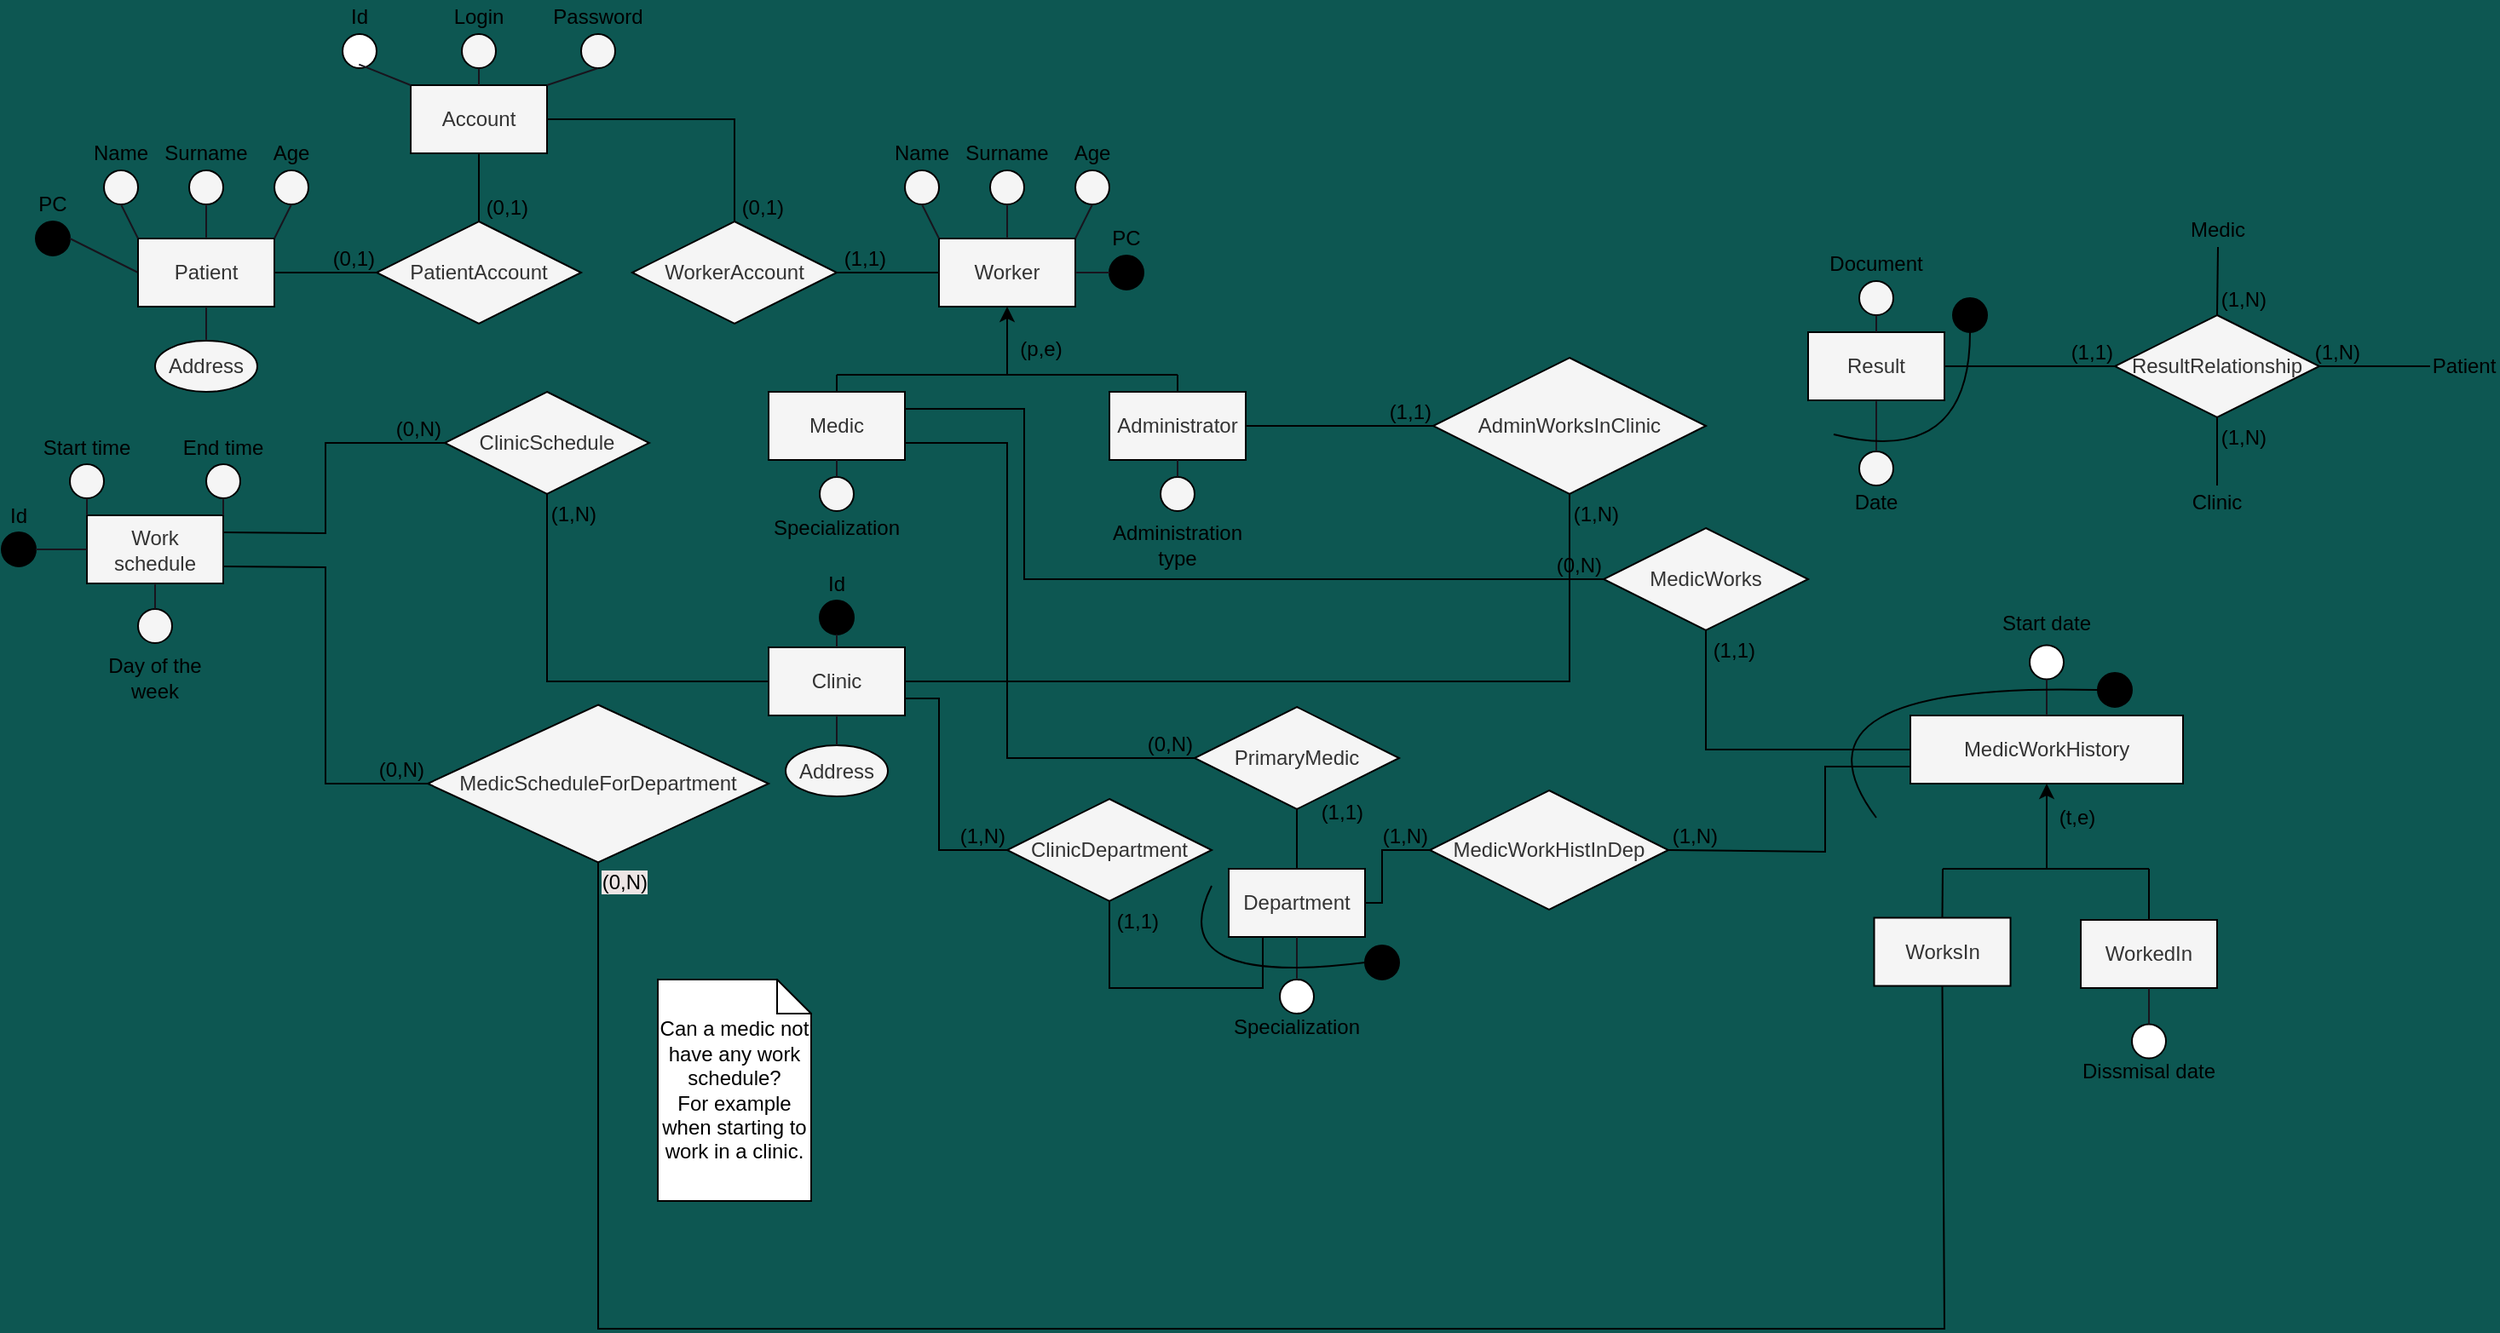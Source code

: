 <mxfile version="21.5.1" type="github">
  <diagram id="R2lEEEUBdFMjLlhIrx00" name="Page-1">
    <mxGraphModel dx="1803" dy="970" grid="1" gridSize="10" guides="1" tooltips="1" connect="1" arrows="1" fold="1" page="1" pageScale="1" pageWidth="850" pageHeight="1100" background="#0D5752" math="0" shadow="0" extFonts="Permanent Marker^https://fonts.googleapis.com/css?family=Permanent+Marker">
      <root>
        <mxCell id="0" />
        <mxCell id="1" parent="0" />
        <mxCell id="xtBjh4fdduiDJycLXYyy-10" value="Clinic" style="whiteSpace=wrap;html=1;align=center;fillColor=#f5f5f5;fontColor=#333333;strokeColor=#000000;" vertex="1" parent="1">
          <mxGeometry x="460" y="480" width="80" height="40" as="geometry" />
        </mxCell>
        <mxCell id="xtBjh4fdduiDJycLXYyy-11" value="Department" style="whiteSpace=wrap;html=1;align=center;fillColor=#f5f5f5;fontColor=#333333;strokeColor=#000000;" vertex="1" parent="1">
          <mxGeometry x="730" y="610" width="80" height="40" as="geometry" />
        </mxCell>
        <mxCell id="xtBjh4fdduiDJycLXYyy-12" value="Result" style="whiteSpace=wrap;html=1;align=center;fillColor=#f5f5f5;fontColor=#333333;strokeColor=#000000;" vertex="1" parent="1">
          <mxGeometry x="1070" y="295" width="80" height="40" as="geometry" />
        </mxCell>
        <mxCell id="xtBjh4fdduiDJycLXYyy-63" value="" style="group" vertex="1" connectable="0" parent="1">
          <mxGeometry x="210" y="100" width="160" height="90" as="geometry" />
        </mxCell>
        <mxCell id="xtBjh4fdduiDJycLXYyy-2" value="Account" style="whiteSpace=wrap;html=1;align=center;fillColor=#f5f5f5;fontColor=#333333;strokeColor=#000000;" vertex="1" parent="xtBjh4fdduiDJycLXYyy-63">
          <mxGeometry x="40" y="50" width="80" height="40" as="geometry" />
        </mxCell>
        <mxCell id="xtBjh4fdduiDJycLXYyy-13" value="" style="ellipse;whiteSpace=wrap;html=1;aspect=fixed;strokeColor=#000000;" vertex="1" parent="xtBjh4fdduiDJycLXYyy-63">
          <mxGeometry y="20" width="20" height="20" as="geometry" />
        </mxCell>
        <mxCell id="xtBjh4fdduiDJycLXYyy-14" value="" style="ellipse;whiteSpace=wrap;html=1;aspect=fixed;fillColor=#f5f5f5;fontColor=#333333;strokeColor=#000000;" vertex="1" parent="xtBjh4fdduiDJycLXYyy-63">
          <mxGeometry x="70" y="20" width="20" height="20" as="geometry" />
        </mxCell>
        <mxCell id="xtBjh4fdduiDJycLXYyy-15" value="" style="ellipse;whiteSpace=wrap;html=1;aspect=fixed;fillColor=#f5f5f5;fontColor=#333333;strokeColor=#000000;" vertex="1" parent="xtBjh4fdduiDJycLXYyy-63">
          <mxGeometry x="140" y="20" width="20" height="20" as="geometry" />
        </mxCell>
        <mxCell id="xtBjh4fdduiDJycLXYyy-16" value="" style="endArrow=none;html=1;rounded=0;entryX=0.483;entryY=0.889;entryDx=0;entryDy=0;strokeColor=#18141d;exitX=0;exitY=0;exitDx=0;exitDy=0;entryPerimeter=0;" edge="1" parent="xtBjh4fdduiDJycLXYyy-63" source="xtBjh4fdduiDJycLXYyy-2" target="xtBjh4fdduiDJycLXYyy-13">
          <mxGeometry width="50" height="50" relative="1" as="geometry">
            <mxPoint x="40" y="40" as="sourcePoint" />
            <mxPoint x="440" y="230" as="targetPoint" />
          </mxGeometry>
        </mxCell>
        <mxCell id="xtBjh4fdduiDJycLXYyy-17" value="" style="endArrow=none;html=1;rounded=0;entryX=0.5;entryY=1;entryDx=0;entryDy=0;exitX=0.5;exitY=0;exitDx=0;exitDy=0;strokeColor=#18141d;" edge="1" parent="xtBjh4fdduiDJycLXYyy-63" source="xtBjh4fdduiDJycLXYyy-2" target="xtBjh4fdduiDJycLXYyy-14">
          <mxGeometry width="50" height="50" relative="1" as="geometry">
            <mxPoint x="80" y="60" as="sourcePoint" />
            <mxPoint x="60" y="20" as="targetPoint" />
          </mxGeometry>
        </mxCell>
        <mxCell id="xtBjh4fdduiDJycLXYyy-18" value="" style="endArrow=none;html=1;rounded=0;entryX=0.5;entryY=1;entryDx=0;entryDy=0;exitX=1;exitY=0;exitDx=0;exitDy=0;strokeColor=#18141d;" edge="1" parent="xtBjh4fdduiDJycLXYyy-63" source="xtBjh4fdduiDJycLXYyy-2" target="xtBjh4fdduiDJycLXYyy-15">
          <mxGeometry width="50" height="50" relative="1" as="geometry">
            <mxPoint x="95" y="61" as="sourcePoint" />
            <mxPoint x="100" y="20" as="targetPoint" />
          </mxGeometry>
        </mxCell>
        <mxCell id="xtBjh4fdduiDJycLXYyy-19" value="Id" style="text;html=1;align=center;verticalAlign=middle;whiteSpace=wrap;rounded=0;fontColor=#000000;" vertex="1" parent="xtBjh4fdduiDJycLXYyy-63">
          <mxGeometry width="20" height="20" as="geometry" />
        </mxCell>
        <mxCell id="xtBjh4fdduiDJycLXYyy-20" value="Login" style="text;html=1;align=center;verticalAlign=middle;whiteSpace=wrap;rounded=0;fontColor=#000000;" vertex="1" parent="xtBjh4fdduiDJycLXYyy-63">
          <mxGeometry x="70" width="20" height="20" as="geometry" />
        </mxCell>
        <mxCell id="xtBjh4fdduiDJycLXYyy-21" value="Password" style="text;html=1;align=center;verticalAlign=middle;whiteSpace=wrap;rounded=0;fontColor=#000000;" vertex="1" parent="xtBjh4fdduiDJycLXYyy-63">
          <mxGeometry x="140" width="20" height="20" as="geometry" />
        </mxCell>
        <mxCell id="xtBjh4fdduiDJycLXYyy-6" value="Worker" style="whiteSpace=wrap;html=1;align=center;fillColor=#f5f5f5;fontColor=#333333;strokeColor=#000000;" vertex="1" parent="1">
          <mxGeometry x="560" y="240" width="80" height="40" as="geometry" />
        </mxCell>
        <mxCell id="xtBjh4fdduiDJycLXYyy-8" value="Medic" style="whiteSpace=wrap;html=1;align=center;fillColor=#f5f5f5;fontColor=#333333;strokeColor=#000000;" vertex="1" parent="1">
          <mxGeometry x="460" y="330" width="80" height="40" as="geometry" />
        </mxCell>
        <mxCell id="xtBjh4fdduiDJycLXYyy-9" value="Administrator" style="whiteSpace=wrap;html=1;align=center;fillColor=#f5f5f5;fontColor=#333333;strokeColor=#000000;" vertex="1" parent="1">
          <mxGeometry x="660" y="330" width="80" height="40" as="geometry" />
        </mxCell>
        <mxCell id="xtBjh4fdduiDJycLXYyy-45" value="" style="ellipse;whiteSpace=wrap;html=1;aspect=fixed;fillColor=#f5f5f5;fontColor=#333333;strokeColor=#000000;" vertex="1" parent="1">
          <mxGeometry x="540" y="200" width="20" height="20" as="geometry" />
        </mxCell>
        <mxCell id="xtBjh4fdduiDJycLXYyy-46" value="Name" style="text;html=1;align=center;verticalAlign=middle;whiteSpace=wrap;rounded=0;fontColor=#000000;" vertex="1" parent="1">
          <mxGeometry x="540" y="180" width="20" height="20" as="geometry" />
        </mxCell>
        <mxCell id="xtBjh4fdduiDJycLXYyy-47" value="" style="ellipse;whiteSpace=wrap;html=1;aspect=fixed;fillColor=#f5f5f5;fontColor=#333333;strokeColor=#000000;" vertex="1" parent="1">
          <mxGeometry x="590" y="200" width="20" height="20" as="geometry" />
        </mxCell>
        <mxCell id="xtBjh4fdduiDJycLXYyy-48" value="Surname" style="text;html=1;align=center;verticalAlign=middle;whiteSpace=wrap;rounded=0;fontColor=#000000;" vertex="1" parent="1">
          <mxGeometry x="590" y="180" width="20" height="20" as="geometry" />
        </mxCell>
        <mxCell id="xtBjh4fdduiDJycLXYyy-49" value="" style="ellipse;whiteSpace=wrap;html=1;aspect=fixed;fillColor=#f5f5f5;fontColor=#333333;strokeColor=#000000;" vertex="1" parent="1">
          <mxGeometry x="640" y="200" width="20" height="20" as="geometry" />
        </mxCell>
        <mxCell id="xtBjh4fdduiDJycLXYyy-50" value="Age" style="text;html=1;align=center;verticalAlign=middle;whiteSpace=wrap;rounded=0;fontColor=#000000;" vertex="1" parent="1">
          <mxGeometry x="640" y="180" width="20" height="20" as="geometry" />
        </mxCell>
        <mxCell id="xtBjh4fdduiDJycLXYyy-51" value="" style="ellipse;whiteSpace=wrap;html=1;aspect=fixed;fillColor=#000000;fontColor=#333333;strokeColor=#000000;" vertex="1" parent="1">
          <mxGeometry x="660" y="250" width="20" height="20" as="geometry" />
        </mxCell>
        <mxCell id="xtBjh4fdduiDJycLXYyy-52" value="PC" style="text;html=1;align=center;verticalAlign=middle;whiteSpace=wrap;rounded=0;fontColor=#000000;" vertex="1" parent="1">
          <mxGeometry x="660" y="230" width="20" height="20" as="geometry" />
        </mxCell>
        <mxCell id="xtBjh4fdduiDJycLXYyy-53" value="" style="endArrow=none;html=1;rounded=0;exitX=0.5;exitY=1;exitDx=0;exitDy=0;strokeColor=#18141d;entryX=0.5;entryY=0;entryDx=0;entryDy=0;" edge="1" parent="1" source="xtBjh4fdduiDJycLXYyy-47" target="xtBjh4fdduiDJycLXYyy-6">
          <mxGeometry width="50" height="50" relative="1" as="geometry">
            <mxPoint x="330" y="440" as="sourcePoint" />
            <mxPoint x="590" y="240" as="targetPoint" />
          </mxGeometry>
        </mxCell>
        <mxCell id="xtBjh4fdduiDJycLXYyy-54" value="" style="endArrow=none;html=1;rounded=0;exitX=0.5;exitY=1;exitDx=0;exitDy=0;strokeColor=#18141d;entryX=1;entryY=0;entryDx=0;entryDy=0;" edge="1" parent="1" source="xtBjh4fdduiDJycLXYyy-49" target="xtBjh4fdduiDJycLXYyy-6">
          <mxGeometry width="50" height="50" relative="1" as="geometry">
            <mxPoint x="610" y="230" as="sourcePoint" />
            <mxPoint x="610" y="260" as="targetPoint" />
          </mxGeometry>
        </mxCell>
        <mxCell id="xtBjh4fdduiDJycLXYyy-55" value="" style="endArrow=none;html=1;rounded=0;exitX=0.5;exitY=1;exitDx=0;exitDy=0;strokeColor=#18141d;entryX=0;entryY=0;entryDx=0;entryDy=0;" edge="1" parent="1" source="xtBjh4fdduiDJycLXYyy-45" target="xtBjh4fdduiDJycLXYyy-6">
          <mxGeometry width="50" height="50" relative="1" as="geometry">
            <mxPoint x="610" y="230" as="sourcePoint" />
            <mxPoint x="610" y="260" as="targetPoint" />
          </mxGeometry>
        </mxCell>
        <mxCell id="xtBjh4fdduiDJycLXYyy-56" value="" style="endArrow=none;html=1;rounded=0;strokeColor=#18141d;entryX=1;entryY=0.5;entryDx=0;entryDy=0;exitX=0;exitY=0.5;exitDx=0;exitDy=0;" edge="1" parent="1" source="xtBjh4fdduiDJycLXYyy-51" target="xtBjh4fdduiDJycLXYyy-6">
          <mxGeometry width="50" height="50" relative="1" as="geometry">
            <mxPoint x="660" y="280" as="sourcePoint" />
            <mxPoint x="570" y="260" as="targetPoint" />
          </mxGeometry>
        </mxCell>
        <mxCell id="xtBjh4fdduiDJycLXYyy-67" value="(p,e)" style="text;html=1;strokeColor=none;fillColor=none;align=center;verticalAlign=middle;whiteSpace=wrap;rounded=0;fontColor=#000000;" vertex="1" parent="1">
          <mxGeometry x="610" y="300" width="20" height="10" as="geometry" />
        </mxCell>
        <mxCell id="xtBjh4fdduiDJycLXYyy-68" value="" style="ellipse;whiteSpace=wrap;html=1;aspect=fixed;fillColor=#f5f5f5;fontColor=#333333;strokeColor=#000000;" vertex="1" parent="1">
          <mxGeometry x="490" y="380" width="20" height="20" as="geometry" />
        </mxCell>
        <mxCell id="xtBjh4fdduiDJycLXYyy-69" value="Specialization" style="text;html=1;align=center;verticalAlign=middle;whiteSpace=wrap;rounded=0;fontColor=#000000;" vertex="1" parent="1">
          <mxGeometry x="490" y="400" width="20" height="20" as="geometry" />
        </mxCell>
        <mxCell id="xtBjh4fdduiDJycLXYyy-70" value="" style="endArrow=none;html=1;rounded=0;exitX=0.5;exitY=0;exitDx=0;exitDy=0;strokeColor=#18141d;entryX=0.5;entryY=1;entryDx=0;entryDy=0;" edge="1" source="xtBjh4fdduiDJycLXYyy-68" parent="1">
          <mxGeometry width="50" height="50" relative="1" as="geometry">
            <mxPoint x="540" y="490" as="sourcePoint" />
            <mxPoint x="500" y="370" as="targetPoint" />
          </mxGeometry>
        </mxCell>
        <mxCell id="xtBjh4fdduiDJycLXYyy-72" value="" style="ellipse;whiteSpace=wrap;html=1;aspect=fixed;fillColor=#f5f5f5;fontColor=#333333;strokeColor=#000000;" vertex="1" parent="1">
          <mxGeometry x="690" y="380" width="20" height="20" as="geometry" />
        </mxCell>
        <mxCell id="xtBjh4fdduiDJycLXYyy-73" value="Administration type" style="text;html=1;align=center;verticalAlign=middle;whiteSpace=wrap;rounded=0;fontColor=#000000;" vertex="1" parent="1">
          <mxGeometry x="660" y="410" width="80" height="20" as="geometry" />
        </mxCell>
        <mxCell id="xtBjh4fdduiDJycLXYyy-74" value="" style="endArrow=none;html=1;rounded=0;exitX=0.5;exitY=0;exitDx=0;exitDy=0;strokeColor=#18141d;entryX=0.5;entryY=1;entryDx=0;entryDy=0;" edge="1" parent="1" source="xtBjh4fdduiDJycLXYyy-72">
          <mxGeometry width="50" height="50" relative="1" as="geometry">
            <mxPoint x="540" y="390" as="sourcePoint" />
            <mxPoint x="700" y="370" as="targetPoint" />
          </mxGeometry>
        </mxCell>
        <mxCell id="xtBjh4fdduiDJycLXYyy-40" value="" style="ellipse;whiteSpace=wrap;html=1;aspect=fixed;fillColor=#000000;fontColor=#333333;strokeColor=#000000;" vertex="1" parent="1">
          <mxGeometry x="30" y="230" width="20" height="20" as="geometry" />
        </mxCell>
        <mxCell id="xtBjh4fdduiDJycLXYyy-41" value="PC" style="text;html=1;align=center;verticalAlign=middle;whiteSpace=wrap;rounded=0;fontColor=#000000;" vertex="1" parent="1">
          <mxGeometry x="30" y="210" width="20" height="20" as="geometry" />
        </mxCell>
        <mxCell id="xtBjh4fdduiDJycLXYyy-42" value="" style="endArrow=none;html=1;rounded=0;entryX=1;entryY=0.5;entryDx=0;entryDy=0;strokeColor=#18141d;exitX=0;exitY=0.5;exitDx=0;exitDy=0;" edge="1" parent="1" target="xtBjh4fdduiDJycLXYyy-40" source="xtBjh4fdduiDJycLXYyy-5">
          <mxGeometry width="50" height="50" relative="1" as="geometry">
            <mxPoint x="220" y="510" as="sourcePoint" />
            <mxPoint x="190" y="330" as="targetPoint" />
          </mxGeometry>
        </mxCell>
        <mxCell id="xtBjh4fdduiDJycLXYyy-5" value="Patient" style="whiteSpace=wrap;html=1;align=center;fillColor=#f5f5f5;fontColor=#333333;strokeColor=#000000;" vertex="1" parent="1">
          <mxGeometry x="90" y="240" width="80" height="40" as="geometry" />
        </mxCell>
        <mxCell id="xtBjh4fdduiDJycLXYyy-22" value="" style="ellipse;whiteSpace=wrap;html=1;aspect=fixed;fillColor=#f5f5f5;fontColor=#333333;strokeColor=#000000;" vertex="1" parent="1">
          <mxGeometry x="70" y="200" width="20" height="20" as="geometry" />
        </mxCell>
        <mxCell id="xtBjh4fdduiDJycLXYyy-23" value="Name" style="text;html=1;align=center;verticalAlign=middle;whiteSpace=wrap;rounded=0;fontColor=#000000;" vertex="1" parent="1">
          <mxGeometry x="70" y="180" width="20" height="20" as="geometry" />
        </mxCell>
        <mxCell id="xtBjh4fdduiDJycLXYyy-24" value="" style="ellipse;whiteSpace=wrap;html=1;aspect=fixed;fillColor=#f5f5f5;fontColor=#333333;strokeColor=#000000;" vertex="1" parent="1">
          <mxGeometry x="120" y="200" width="20" height="20" as="geometry" />
        </mxCell>
        <mxCell id="xtBjh4fdduiDJycLXYyy-25" value="Surname" style="text;html=1;align=center;verticalAlign=middle;whiteSpace=wrap;rounded=0;fontColor=#000000;" vertex="1" parent="1">
          <mxGeometry x="120" y="180" width="20" height="20" as="geometry" />
        </mxCell>
        <mxCell id="xtBjh4fdduiDJycLXYyy-29" value="Address" style="ellipse;whiteSpace=wrap;html=1;align=center;fillColor=#f5f5f5;fontColor=#333333;strokeColor=#000000;" vertex="1" parent="1">
          <mxGeometry x="100" y="300" width="60" height="30" as="geometry" />
        </mxCell>
        <mxCell id="xtBjh4fdduiDJycLXYyy-30" value="" style="endArrow=none;html=1;rounded=0;entryX=0.5;entryY=1;entryDx=0;entryDy=0;exitX=0.5;exitY=0;exitDx=0;exitDy=0;strokeColor=#18141d;" edge="1" parent="1" source="xtBjh4fdduiDJycLXYyy-5" target="xtBjh4fdduiDJycLXYyy-24">
          <mxGeometry width="50" height="50" relative="1" as="geometry">
            <mxPoint x="130" y="240" as="sourcePoint" />
            <mxPoint x="100" y="60" as="targetPoint" />
          </mxGeometry>
        </mxCell>
        <mxCell id="xtBjh4fdduiDJycLXYyy-31" value="" style="endArrow=none;html=1;rounded=0;entryX=0.5;entryY=1;entryDx=0;entryDy=0;exitX=0;exitY=0;exitDx=0;exitDy=0;strokeColor=#18141d;" edge="1" parent="1" source="xtBjh4fdduiDJycLXYyy-5" target="xtBjh4fdduiDJycLXYyy-22">
          <mxGeometry width="50" height="50" relative="1" as="geometry">
            <mxPoint x="180" y="250" as="sourcePoint" />
            <mxPoint x="160" y="230" as="targetPoint" />
          </mxGeometry>
        </mxCell>
        <mxCell id="xtBjh4fdduiDJycLXYyy-32" value="" style="endArrow=none;html=1;rounded=0;entryX=0.5;entryY=0;entryDx=0;entryDy=0;exitX=0.5;exitY=1;exitDx=0;exitDy=0;strokeColor=#18141d;" edge="1" parent="1" source="xtBjh4fdduiDJycLXYyy-5" target="xtBjh4fdduiDJycLXYyy-29">
          <mxGeometry width="50" height="50" relative="1" as="geometry">
            <mxPoint x="100" y="250" as="sourcePoint" />
            <mxPoint x="110" y="230" as="targetPoint" />
          </mxGeometry>
        </mxCell>
        <mxCell id="xtBjh4fdduiDJycLXYyy-35" value="" style="ellipse;whiteSpace=wrap;html=1;aspect=fixed;fillColor=#f5f5f5;fontColor=#333333;strokeColor=#000000;" vertex="1" parent="1">
          <mxGeometry x="170" y="200" width="20" height="20" as="geometry" />
        </mxCell>
        <mxCell id="xtBjh4fdduiDJycLXYyy-36" value="Age" style="text;html=1;align=center;verticalAlign=middle;whiteSpace=wrap;rounded=0;fontColor=#000000;" vertex="1" parent="1">
          <mxGeometry x="170" y="180" width="20" height="20" as="geometry" />
        </mxCell>
        <mxCell id="xtBjh4fdduiDJycLXYyy-37" value="" style="endArrow=none;html=1;rounded=0;entryX=0.5;entryY=1;entryDx=0;entryDy=0;strokeColor=#18141d;exitX=1;exitY=0;exitDx=0;exitDy=0;" edge="1" target="xtBjh4fdduiDJycLXYyy-35" parent="1" source="xtBjh4fdduiDJycLXYyy-5">
          <mxGeometry width="50" height="50" relative="1" as="geometry">
            <mxPoint x="170" y="240" as="sourcePoint" />
            <mxPoint x="140" y="60" as="targetPoint" />
          </mxGeometry>
        </mxCell>
        <mxCell id="xtBjh4fdduiDJycLXYyy-57" value="" style="endArrow=classic;html=1;rounded=0;strokeColor=#000000;entryX=0.5;entryY=1;entryDx=0;entryDy=0;" edge="1" parent="1" target="xtBjh4fdduiDJycLXYyy-6">
          <mxGeometry width="50" height="50" relative="1" as="geometry">
            <mxPoint x="600" y="320" as="sourcePoint" />
            <mxPoint x="460" y="310" as="targetPoint" />
          </mxGeometry>
        </mxCell>
        <mxCell id="xtBjh4fdduiDJycLXYyy-58" value="" style="endArrow=none;html=1;rounded=0;strokeColor=#000000;" edge="1" parent="1">
          <mxGeometry width="50" height="50" relative="1" as="geometry">
            <mxPoint x="500" y="320" as="sourcePoint" />
            <mxPoint x="700" y="320" as="targetPoint" />
          </mxGeometry>
        </mxCell>
        <mxCell id="xtBjh4fdduiDJycLXYyy-59" value="" style="endArrow=none;html=1;rounded=0;strokeColor=#000000;exitX=0.5;exitY=0;exitDx=0;exitDy=0;" edge="1" parent="1">
          <mxGeometry width="50" height="50" relative="1" as="geometry">
            <mxPoint x="500" y="330" as="sourcePoint" />
            <mxPoint x="500" y="320" as="targetPoint" />
          </mxGeometry>
        </mxCell>
        <mxCell id="xtBjh4fdduiDJycLXYyy-60" value="" style="endArrow=none;html=1;rounded=0;strokeColor=#000000;exitX=0.5;exitY=0;exitDx=0;exitDy=0;" edge="1" parent="1">
          <mxGeometry width="50" height="50" relative="1" as="geometry">
            <mxPoint x="700" y="330" as="sourcePoint" />
            <mxPoint x="700" y="320" as="targetPoint" />
          </mxGeometry>
        </mxCell>
        <mxCell id="xtBjh4fdduiDJycLXYyy-87" value="Work schedule" style="whiteSpace=wrap;html=1;align=center;fillColor=#f5f5f5;fontColor=#333333;strokeColor=#000000;" vertex="1" parent="1">
          <mxGeometry x="60" y="402.5" width="80" height="40" as="geometry" />
        </mxCell>
        <mxCell id="xtBjh4fdduiDJycLXYyy-88" value="" style="ellipse;whiteSpace=wrap;html=1;aspect=fixed;fillColor=#f5f5f5;fontColor=#333333;strokeColor=#000000;" vertex="1" parent="1">
          <mxGeometry x="90" y="457.5" width="20" height="20" as="geometry" />
        </mxCell>
        <mxCell id="xtBjh4fdduiDJycLXYyy-89" value="Day of the week" style="text;html=1;align=center;verticalAlign=middle;whiteSpace=wrap;rounded=0;fontColor=#000000;" vertex="1" parent="1">
          <mxGeometry x="60" y="487.5" width="80" height="20" as="geometry" />
        </mxCell>
        <mxCell id="xtBjh4fdduiDJycLXYyy-90" value="" style="endArrow=none;html=1;rounded=0;exitX=0.5;exitY=0;exitDx=0;exitDy=0;strokeColor=#18141d;entryX=0.5;entryY=1;entryDx=0;entryDy=0;" edge="1" source="xtBjh4fdduiDJycLXYyy-88" parent="1" target="xtBjh4fdduiDJycLXYyy-87">
          <mxGeometry width="50" height="50" relative="1" as="geometry">
            <mxPoint x="300" y="512.5" as="sourcePoint" />
            <mxPoint x="220" y="392.5" as="targetPoint" />
          </mxGeometry>
        </mxCell>
        <mxCell id="xtBjh4fdduiDJycLXYyy-91" value="" style="ellipse;whiteSpace=wrap;html=1;aspect=fixed;fillColor=#f5f5f5;fontColor=#333333;strokeColor=#000000;" vertex="1" parent="1">
          <mxGeometry x="50" y="372.5" width="20" height="20" as="geometry" />
        </mxCell>
        <mxCell id="xtBjh4fdduiDJycLXYyy-92" value="Start time" style="text;html=1;align=center;verticalAlign=middle;whiteSpace=wrap;rounded=0;fontColor=#000000;" vertex="1" parent="1">
          <mxGeometry x="20" y="352.5" width="80" height="20" as="geometry" />
        </mxCell>
        <mxCell id="xtBjh4fdduiDJycLXYyy-93" value="" style="endArrow=none;html=1;rounded=0;exitX=0.5;exitY=1;exitDx=0;exitDy=0;strokeColor=#18141d;entryX=0;entryY=0;entryDx=0;entryDy=0;" edge="1" source="xtBjh4fdduiDJycLXYyy-91" parent="1" target="xtBjh4fdduiDJycLXYyy-87">
          <mxGeometry width="50" height="50" relative="1" as="geometry">
            <mxPoint x="140" y="462.5" as="sourcePoint" />
            <mxPoint x="60" y="342.5" as="targetPoint" />
          </mxGeometry>
        </mxCell>
        <mxCell id="xtBjh4fdduiDJycLXYyy-94" value="" style="ellipse;whiteSpace=wrap;html=1;aspect=fixed;fillColor=#f5f5f5;fontColor=#333333;strokeColor=#000000;" vertex="1" parent="1">
          <mxGeometry x="130" y="372.5" width="20" height="20" as="geometry" />
        </mxCell>
        <mxCell id="xtBjh4fdduiDJycLXYyy-95" value="End time" style="text;html=1;align=center;verticalAlign=middle;whiteSpace=wrap;rounded=0;fontColor=#000000;" vertex="1" parent="1">
          <mxGeometry x="100" y="352.5" width="80" height="20" as="geometry" />
        </mxCell>
        <mxCell id="xtBjh4fdduiDJycLXYyy-96" value="" style="endArrow=none;html=1;rounded=0;exitX=0.5;exitY=1;exitDx=0;exitDy=0;strokeColor=#18141d;entryX=1;entryY=0;entryDx=0;entryDy=0;" edge="1" source="xtBjh4fdduiDJycLXYyy-94" parent="1" target="xtBjh4fdduiDJycLXYyy-87">
          <mxGeometry width="50" height="50" relative="1" as="geometry">
            <mxPoint x="210" y="452.5" as="sourcePoint" />
            <mxPoint x="130" y="332.5" as="targetPoint" />
          </mxGeometry>
        </mxCell>
        <mxCell id="xtBjh4fdduiDJycLXYyy-100" value="" style="ellipse;whiteSpace=wrap;html=1;aspect=fixed;fillColor=#000000;fontColor=#333333;strokeColor=#000000;" vertex="1" parent="1">
          <mxGeometry x="10" y="412.5" width="20" height="20" as="geometry" />
        </mxCell>
        <mxCell id="xtBjh4fdduiDJycLXYyy-101" value="Id" style="text;html=1;align=center;verticalAlign=middle;whiteSpace=wrap;rounded=0;fontColor=#000000;" vertex="1" parent="1">
          <mxGeometry x="10" y="392.5" width="20" height="20" as="geometry" />
        </mxCell>
        <mxCell id="xtBjh4fdduiDJycLXYyy-102" value="" style="endArrow=none;html=1;rounded=0;exitX=1;exitY=0.5;exitDx=0;exitDy=0;strokeColor=#18141d;entryX=0;entryY=0.5;entryDx=0;entryDy=0;" edge="1" source="xtBjh4fdduiDJycLXYyy-100" parent="1" target="xtBjh4fdduiDJycLXYyy-87">
          <mxGeometry width="50" height="50" relative="1" as="geometry">
            <mxPoint x="61" y="395.5" as="sourcePoint" />
            <mxPoint x="60" y="422.5" as="targetPoint" />
          </mxGeometry>
        </mxCell>
        <mxCell id="xtBjh4fdduiDJycLXYyy-103" value="Address" style="ellipse;whiteSpace=wrap;html=1;align=center;fillColor=#f5f5f5;fontColor=#333333;strokeColor=#000000;" vertex="1" parent="1">
          <mxGeometry x="470" y="537.5" width="60" height="30" as="geometry" />
        </mxCell>
        <mxCell id="xtBjh4fdduiDJycLXYyy-104" value="" style="endArrow=none;html=1;rounded=0;entryX=0.5;entryY=0;entryDx=0;entryDy=0;exitX=0.5;exitY=1;exitDx=0;exitDy=0;strokeColor=#18141d;" edge="1" target="xtBjh4fdduiDJycLXYyy-103" parent="1" source="xtBjh4fdduiDJycLXYyy-10">
          <mxGeometry width="50" height="50" relative="1" as="geometry">
            <mxPoint x="500" y="532.5" as="sourcePoint" />
            <mxPoint x="480" y="482.5" as="targetPoint" />
          </mxGeometry>
        </mxCell>
        <mxCell id="xtBjh4fdduiDJycLXYyy-105" value="Specialization" style="text;html=1;align=center;verticalAlign=middle;whiteSpace=wrap;rounded=0;fontColor=#000000;" vertex="1" parent="1">
          <mxGeometry x="760" y="695" width="20" height="15" as="geometry" />
        </mxCell>
        <mxCell id="xtBjh4fdduiDJycLXYyy-106" value="" style="ellipse;whiteSpace=wrap;html=1;aspect=fixed;fillColor=#FFFFFF;fontColor=#333333;strokeColor=#000000;" vertex="1" parent="1">
          <mxGeometry x="760" y="675" width="20" height="20" as="geometry" />
        </mxCell>
        <mxCell id="xtBjh4fdduiDJycLXYyy-107" value="" style="endArrow=none;html=1;rounded=0;strokeColor=#18141d;entryX=0.5;entryY=1;entryDx=0;entryDy=0;exitX=0.5;exitY=0;exitDx=0;exitDy=0;" edge="1" parent="1" source="xtBjh4fdduiDJycLXYyy-106" target="xtBjh4fdduiDJycLXYyy-11">
          <mxGeometry width="50" height="50" relative="1" as="geometry">
            <mxPoint x="810" y="675" as="sourcePoint" />
            <mxPoint x="500" y="680" as="targetPoint" />
            <Array as="points" />
          </mxGeometry>
        </mxCell>
        <mxCell id="xtBjh4fdduiDJycLXYyy-110" value="" style="ellipse;whiteSpace=wrap;html=1;aspect=fixed;fillColor=#f5f5f5;fontColor=#333333;strokeColor=#000000;" vertex="1" parent="1">
          <mxGeometry x="1100" y="265" width="20" height="20" as="geometry" />
        </mxCell>
        <mxCell id="xtBjh4fdduiDJycLXYyy-111" value="Document" style="text;html=1;align=center;verticalAlign=middle;whiteSpace=wrap;rounded=0;fontColor=#000000;" vertex="1" parent="1">
          <mxGeometry x="1100" y="245" width="20" height="20" as="geometry" />
        </mxCell>
        <mxCell id="xtBjh4fdduiDJycLXYyy-112" value="" style="endArrow=none;html=1;rounded=0;strokeColor=#18141d;entryX=0.5;entryY=0;entryDx=0;entryDy=0;exitX=0.5;exitY=1;exitDx=0;exitDy=0;" edge="1" parent="1" source="xtBjh4fdduiDJycLXYyy-110" target="xtBjh4fdduiDJycLXYyy-12">
          <mxGeometry width="50" height="50" relative="1" as="geometry">
            <mxPoint x="1120" y="245" as="sourcePoint" />
            <mxPoint x="1290" y="105" as="targetPoint" />
          </mxGeometry>
        </mxCell>
        <mxCell id="xtBjh4fdduiDJycLXYyy-114" value="PatientAccount" style="shape=rhombus;perimeter=rhombusPerimeter;whiteSpace=wrap;html=1;align=center;strokeColor=#000000;fillColor=#f5f5f5;fontColor=#333333;" vertex="1" parent="1">
          <mxGeometry x="230" y="230" width="120" height="60" as="geometry" />
        </mxCell>
        <mxCell id="xtBjh4fdduiDJycLXYyy-115" value="" style="ellipse;whiteSpace=wrap;html=1;aspect=fixed;fillColor=#f5f5f5;fontColor=#333333;strokeColor=#000000;" vertex="1" parent="1">
          <mxGeometry x="1100" y="365" width="20" height="20" as="geometry" />
        </mxCell>
        <mxCell id="xtBjh4fdduiDJycLXYyy-116" value="Date" style="text;html=1;align=center;verticalAlign=middle;whiteSpace=wrap;rounded=0;fontColor=#000000;" vertex="1" parent="1">
          <mxGeometry x="1100" y="385" width="20" height="20" as="geometry" />
        </mxCell>
        <mxCell id="xtBjh4fdduiDJycLXYyy-117" value="" style="endArrow=none;html=1;rounded=0;strokeColor=#18141d;entryX=0.5;entryY=1;entryDx=0;entryDy=0;exitX=0.5;exitY=0;exitDx=0;exitDy=0;" edge="1" parent="1" source="xtBjh4fdduiDJycLXYyy-115" target="xtBjh4fdduiDJycLXYyy-12">
          <mxGeometry width="50" height="50" relative="1" as="geometry">
            <mxPoint x="1120" y="295" as="sourcePoint" />
            <mxPoint x="1120" y="305" as="targetPoint" />
          </mxGeometry>
        </mxCell>
        <mxCell id="xtBjh4fdduiDJycLXYyy-118" value="" style="endArrow=none;html=1;rounded=0;strokeColor=#000000;fontColor=#000000;exitX=1;exitY=0.5;exitDx=0;exitDy=0;entryX=0;entryY=0.5;entryDx=0;entryDy=0;" edge="1" parent="1" source="xtBjh4fdduiDJycLXYyy-5" target="xtBjh4fdduiDJycLXYyy-114">
          <mxGeometry relative="1" as="geometry">
            <mxPoint x="190" y="300" as="sourcePoint" />
            <mxPoint x="290" y="290" as="targetPoint" />
          </mxGeometry>
        </mxCell>
        <mxCell id="xtBjh4fdduiDJycLXYyy-119" value="(0,1)" style="resizable=0;html=1;whiteSpace=wrap;align=right;verticalAlign=bottom;fontColor=#000000;" connectable="0" vertex="1" parent="xtBjh4fdduiDJycLXYyy-118">
          <mxGeometry x="1" relative="1" as="geometry">
            <mxPoint as="offset" />
          </mxGeometry>
        </mxCell>
        <mxCell id="xtBjh4fdduiDJycLXYyy-122" value="WorkerAccount" style="shape=rhombus;perimeter=rhombusPerimeter;whiteSpace=wrap;html=1;align=center;strokeColor=#000000;fillColor=#f5f5f5;fontColor=#333333;" vertex="1" parent="1">
          <mxGeometry x="380" y="230" width="120" height="60" as="geometry" />
        </mxCell>
        <mxCell id="xtBjh4fdduiDJycLXYyy-123" value="" style="endArrow=none;html=1;rounded=0;strokeColor=#000000;fontColor=#000000;exitX=0;exitY=0.5;exitDx=0;exitDy=0;entryX=1;entryY=0.5;entryDx=0;entryDy=0;" edge="1" parent="1" source="xtBjh4fdduiDJycLXYyy-6" target="xtBjh4fdduiDJycLXYyy-122">
          <mxGeometry relative="1" as="geometry">
            <mxPoint x="450" y="299.43" as="sourcePoint" />
            <mxPoint x="510" y="299.43" as="targetPoint" />
          </mxGeometry>
        </mxCell>
        <mxCell id="xtBjh4fdduiDJycLXYyy-124" value="(1,1)" style="resizable=0;html=1;whiteSpace=wrap;align=right;verticalAlign=bottom;fontColor=#000000;" connectable="0" vertex="1" parent="xtBjh4fdduiDJycLXYyy-123">
          <mxGeometry x="1" relative="1" as="geometry">
            <mxPoint x="30" as="offset" />
          </mxGeometry>
        </mxCell>
        <mxCell id="xtBjh4fdduiDJycLXYyy-127" value="MedicScheduleForDepartment" style="shape=rhombus;perimeter=rhombusPerimeter;whiteSpace=wrap;html=1;align=center;strokeColor=#000000;fillColor=#f5f5f5;fontColor=#333333;" vertex="1" parent="1">
          <mxGeometry x="260" y="513.75" width="200" height="92.5" as="geometry" />
        </mxCell>
        <mxCell id="xtBjh4fdduiDJycLXYyy-132" value="" style="endArrow=none;html=1;rounded=0;strokeColor=#000000;fontColor=#000000;exitX=1;exitY=0.75;exitDx=0;exitDy=0;entryX=0;entryY=0.5;entryDx=0;entryDy=0;" edge="1" parent="1" source="xtBjh4fdduiDJycLXYyy-87" target="xtBjh4fdduiDJycLXYyy-127">
          <mxGeometry relative="1" as="geometry">
            <mxPoint x="210" y="489.71" as="sourcePoint" />
            <mxPoint x="270" y="489.71" as="targetPoint" />
            <Array as="points">
              <mxPoint x="200" y="433" />
              <mxPoint x="200" y="560" />
            </Array>
          </mxGeometry>
        </mxCell>
        <mxCell id="xtBjh4fdduiDJycLXYyy-133" value="(0,N)" style="resizable=0;html=1;whiteSpace=wrap;align=right;verticalAlign=bottom;fontColor=#000000;" connectable="0" vertex="1" parent="xtBjh4fdduiDJycLXYyy-132">
          <mxGeometry x="1" relative="1" as="geometry">
            <mxPoint as="offset" />
          </mxGeometry>
        </mxCell>
        <mxCell id="xtBjh4fdduiDJycLXYyy-134" value="Can a medic not have any work schedule?&lt;br&gt;For example when starting to work in a clinic." style="shape=note;size=20;whiteSpace=wrap;html=1;" vertex="1" parent="1">
          <mxGeometry x="395" y="675" width="90" height="130" as="geometry" />
        </mxCell>
        <mxCell id="xtBjh4fdduiDJycLXYyy-135" value="ClinicSchedule" style="shape=rhombus;perimeter=rhombusPerimeter;whiteSpace=wrap;html=1;align=center;strokeColor=#000000;fillColor=#f5f5f5;fontColor=#333333;" vertex="1" parent="1">
          <mxGeometry x="270" y="330" width="120" height="60" as="geometry" />
        </mxCell>
        <mxCell id="xtBjh4fdduiDJycLXYyy-136" value="" style="endArrow=none;html=1;rounded=0;strokeColor=#000000;fontColor=#000000;exitX=1;exitY=0.25;exitDx=0;exitDy=0;entryX=0;entryY=0.5;entryDx=0;entryDy=0;" edge="1" parent="1" source="xtBjh4fdduiDJycLXYyy-87" target="xtBjh4fdduiDJycLXYyy-135">
          <mxGeometry relative="1" as="geometry">
            <mxPoint x="170" y="630" as="sourcePoint" />
            <mxPoint x="370" y="590" as="targetPoint" />
            <Array as="points">
              <mxPoint x="200" y="413" />
              <mxPoint x="200" y="360" />
            </Array>
          </mxGeometry>
        </mxCell>
        <mxCell id="xtBjh4fdduiDJycLXYyy-137" value="(0,N)" style="resizable=0;html=1;whiteSpace=wrap;align=right;verticalAlign=bottom;fontColor=#000000;" connectable="0" vertex="1" parent="xtBjh4fdduiDJycLXYyy-136">
          <mxGeometry x="1" relative="1" as="geometry">
            <mxPoint as="offset" />
          </mxGeometry>
        </mxCell>
        <mxCell id="xtBjh4fdduiDJycLXYyy-140" value="" style="endArrow=none;html=1;rounded=0;strokeColor=#000000;fontColor=#000000;exitX=0;exitY=0.5;exitDx=0;exitDy=0;entryX=0.5;entryY=1;entryDx=0;entryDy=0;" edge="1" parent="1" source="xtBjh4fdduiDJycLXYyy-10" target="xtBjh4fdduiDJycLXYyy-135">
          <mxGeometry relative="1" as="geometry">
            <mxPoint x="180" y="640" as="sourcePoint" />
            <mxPoint x="380" y="600" as="targetPoint" />
            <Array as="points">
              <mxPoint x="330" y="500" />
            </Array>
          </mxGeometry>
        </mxCell>
        <mxCell id="xtBjh4fdduiDJycLXYyy-141" value="(1,N)" style="resizable=0;html=1;whiteSpace=wrap;align=right;verticalAlign=bottom;fontColor=#000000;" connectable="0" vertex="1" parent="xtBjh4fdduiDJycLXYyy-140">
          <mxGeometry x="1" relative="1" as="geometry">
            <mxPoint x="30" y="20" as="offset" />
          </mxGeometry>
        </mxCell>
        <mxCell id="xtBjh4fdduiDJycLXYyy-142" value="" style="ellipse;whiteSpace=wrap;html=1;aspect=fixed;fillColor=#000000;fontColor=#333333;strokeColor=#000000;" vertex="1" parent="1">
          <mxGeometry x="490" y="452.5" width="20" height="20" as="geometry" />
        </mxCell>
        <mxCell id="xtBjh4fdduiDJycLXYyy-143" value="Id" style="text;html=1;align=center;verticalAlign=middle;whiteSpace=wrap;rounded=0;fontColor=#000000;" vertex="1" parent="1">
          <mxGeometry x="490" y="432.5" width="20" height="20" as="geometry" />
        </mxCell>
        <mxCell id="xtBjh4fdduiDJycLXYyy-144" value="" style="endArrow=none;html=1;rounded=0;exitX=0.5;exitY=1;exitDx=0;exitDy=0;strokeColor=#18141d;entryX=0.5;entryY=0;entryDx=0;entryDy=0;" edge="1" source="xtBjh4fdduiDJycLXYyy-142" parent="1" target="xtBjh4fdduiDJycLXYyy-10">
          <mxGeometry width="50" height="50" relative="1" as="geometry">
            <mxPoint x="521" y="435.5" as="sourcePoint" />
            <mxPoint x="520" y="462.5" as="targetPoint" />
          </mxGeometry>
        </mxCell>
        <mxCell id="xtBjh4fdduiDJycLXYyy-145" value="AdminWorksInClinic" style="shape=rhombus;perimeter=rhombusPerimeter;whiteSpace=wrap;html=1;align=center;strokeColor=#000000;fillColor=#f5f5f5;fontColor=#333333;" vertex="1" parent="1">
          <mxGeometry x="850" y="310" width="160" height="80" as="geometry" />
        </mxCell>
        <mxCell id="xtBjh4fdduiDJycLXYyy-146" value="" style="endArrow=none;html=1;rounded=0;strokeColor=#000000;fontColor=#000000;exitX=1;exitY=0.5;exitDx=0;exitDy=0;entryX=0.5;entryY=1;entryDx=0;entryDy=0;" edge="1" parent="1" source="xtBjh4fdduiDJycLXYyy-10" target="xtBjh4fdduiDJycLXYyy-145">
          <mxGeometry relative="1" as="geometry">
            <mxPoint x="650" y="575" as="sourcePoint" />
            <mxPoint x="660" y="560" as="targetPoint" />
            <Array as="points">
              <mxPoint x="930" y="500" />
            </Array>
          </mxGeometry>
        </mxCell>
        <mxCell id="xtBjh4fdduiDJycLXYyy-147" value="(1,N)" style="resizable=0;html=1;whiteSpace=wrap;align=right;verticalAlign=bottom;fontColor=#000000;" connectable="0" vertex="1" parent="xtBjh4fdduiDJycLXYyy-146">
          <mxGeometry x="1" relative="1" as="geometry">
            <mxPoint x="30" y="20" as="offset" />
          </mxGeometry>
        </mxCell>
        <mxCell id="xtBjh4fdduiDJycLXYyy-150" value="PrimaryMedic" style="shape=rhombus;perimeter=rhombusPerimeter;whiteSpace=wrap;html=1;align=center;strokeColor=#000000;fillColor=#f5f5f5;fontColor=#333333;" vertex="1" parent="1">
          <mxGeometry x="710" y="515" width="120" height="60" as="geometry" />
        </mxCell>
        <mxCell id="xtBjh4fdduiDJycLXYyy-151" value="" style="endArrow=none;html=1;rounded=0;strokeColor=#000000;fontColor=#000000;exitX=0.5;exitY=0;exitDx=0;exitDy=0;entryX=0.5;entryY=1;entryDx=0;entryDy=0;" edge="1" parent="1" source="xtBjh4fdduiDJycLXYyy-11" target="xtBjh4fdduiDJycLXYyy-150">
          <mxGeometry relative="1" as="geometry">
            <mxPoint x="440" y="570" as="sourcePoint" />
            <mxPoint x="670" y="570" as="targetPoint" />
            <Array as="points" />
          </mxGeometry>
        </mxCell>
        <mxCell id="xtBjh4fdduiDJycLXYyy-152" value="(1,1)" style="resizable=0;html=1;whiteSpace=wrap;align=right;verticalAlign=bottom;fontColor=#000000;" connectable="0" vertex="1" parent="xtBjh4fdduiDJycLXYyy-151">
          <mxGeometry x="1" relative="1" as="geometry">
            <mxPoint x="40" y="10" as="offset" />
          </mxGeometry>
        </mxCell>
        <mxCell id="xtBjh4fdduiDJycLXYyy-153" value="" style="endArrow=none;html=1;rounded=0;strokeColor=#000000;fontColor=#000000;exitX=1;exitY=0.75;exitDx=0;exitDy=0;entryX=0;entryY=0.5;entryDx=0;entryDy=0;" edge="1" parent="1" source="xtBjh4fdduiDJycLXYyy-8" target="xtBjh4fdduiDJycLXYyy-150">
          <mxGeometry relative="1" as="geometry">
            <mxPoint x="730" y="710" as="sourcePoint" />
            <mxPoint x="610" y="440" as="targetPoint" />
            <Array as="points">
              <mxPoint x="600" y="360" />
              <mxPoint x="600" y="545" />
            </Array>
          </mxGeometry>
        </mxCell>
        <mxCell id="xtBjh4fdduiDJycLXYyy-154" value="(0,N)" style="resizable=0;html=1;whiteSpace=wrap;align=right;verticalAlign=bottom;fontColor=#000000;" connectable="0" vertex="1" parent="xtBjh4fdduiDJycLXYyy-153">
          <mxGeometry x="1" relative="1" as="geometry">
            <mxPoint as="offset" />
          </mxGeometry>
        </mxCell>
        <mxCell id="xtBjh4fdduiDJycLXYyy-160" value="" style="endArrow=none;html=1;rounded=0;strokeColor=#000000;fontColor=#000000;exitX=1;exitY=0.5;exitDx=0;exitDy=0;entryX=0;entryY=0.5;entryDx=0;entryDy=0;" edge="1" parent="1" source="xtBjh4fdduiDJycLXYyy-9" target="xtBjh4fdduiDJycLXYyy-145">
          <mxGeometry relative="1" as="geometry">
            <mxPoint x="550" y="550" as="sourcePoint" />
            <mxPoint x="860" y="420" as="targetPoint" />
            <Array as="points" />
          </mxGeometry>
        </mxCell>
        <mxCell id="xtBjh4fdduiDJycLXYyy-161" value="(1,1)" style="resizable=0;html=1;whiteSpace=wrap;align=right;verticalAlign=bottom;fontColor=#000000;" connectable="0" vertex="1" parent="xtBjh4fdduiDJycLXYyy-160">
          <mxGeometry x="1" relative="1" as="geometry">
            <mxPoint as="offset" />
          </mxGeometry>
        </mxCell>
        <mxCell id="xtBjh4fdduiDJycLXYyy-162" value="" style="endArrow=none;html=1;rounded=0;strokeColor=#000000;fontColor=#000000;exitX=0.5;exitY=1;exitDx=0;exitDy=0;entryX=0.5;entryY=0;entryDx=0;entryDy=0;" edge="1" parent="1" source="xtBjh4fdduiDJycLXYyy-2" target="xtBjh4fdduiDJycLXYyy-114">
          <mxGeometry relative="1" as="geometry">
            <mxPoint x="180" y="270" as="sourcePoint" />
            <mxPoint x="240" y="270" as="targetPoint" />
          </mxGeometry>
        </mxCell>
        <mxCell id="xtBjh4fdduiDJycLXYyy-163" value="(0,1)" style="resizable=0;html=1;whiteSpace=wrap;align=right;verticalAlign=bottom;fontColor=#000000;" connectable="0" vertex="1" parent="xtBjh4fdduiDJycLXYyy-162">
          <mxGeometry x="1" relative="1" as="geometry">
            <mxPoint x="30" as="offset" />
          </mxGeometry>
        </mxCell>
        <mxCell id="xtBjh4fdduiDJycLXYyy-164" value="" style="endArrow=none;html=1;rounded=0;strokeColor=#000000;fontColor=#000000;exitX=1;exitY=0.5;exitDx=0;exitDy=0;entryX=0.5;entryY=0;entryDx=0;entryDy=0;" edge="1" parent="1" source="xtBjh4fdduiDJycLXYyy-2" target="xtBjh4fdduiDJycLXYyy-122">
          <mxGeometry relative="1" as="geometry">
            <mxPoint x="300" y="150" as="sourcePoint" />
            <mxPoint x="300" y="240" as="targetPoint" />
            <Array as="points">
              <mxPoint x="440" y="170" />
            </Array>
          </mxGeometry>
        </mxCell>
        <mxCell id="xtBjh4fdduiDJycLXYyy-165" value="(0,1)" style="resizable=0;html=1;whiteSpace=wrap;align=right;verticalAlign=bottom;fontColor=#000000;" connectable="0" vertex="1" parent="xtBjh4fdduiDJycLXYyy-164">
          <mxGeometry x="1" relative="1" as="geometry">
            <mxPoint x="30" as="offset" />
          </mxGeometry>
        </mxCell>
        <mxCell id="xtBjh4fdduiDJycLXYyy-166" value="" style="endArrow=none;html=1;rounded=0;strokeColor=#000000;fontColor=#000000;entryX=0.5;entryY=1;entryDx=0;entryDy=0;exitX=0.5;exitY=1;exitDx=0;exitDy=0;" edge="1" parent="1" source="xtBjh4fdduiDJycLXYyy-196" target="xtBjh4fdduiDJycLXYyy-127">
          <mxGeometry relative="1" as="geometry">
            <mxPoint x="1120" y="740" as="sourcePoint" />
            <mxPoint x="350" y="460" as="targetPoint" />
            <Array as="points">
              <mxPoint x="1150" y="880" />
              <mxPoint x="360" y="880" />
            </Array>
          </mxGeometry>
        </mxCell>
        <mxCell id="xtBjh4fdduiDJycLXYyy-167" value="(0,N)" style="resizable=0;html=1;whiteSpace=wrap;align=right;verticalAlign=bottom;fontColor=#000000;labelBackgroundColor=#EDE5E5;" connectable="0" vertex="1" parent="xtBjh4fdduiDJycLXYyy-166">
          <mxGeometry x="1" relative="1" as="geometry">
            <mxPoint x="30" y="20" as="offset" />
          </mxGeometry>
        </mxCell>
        <mxCell id="xtBjh4fdduiDJycLXYyy-168" value="ClinicDepartment" style="shape=rhombus;perimeter=rhombusPerimeter;whiteSpace=wrap;html=1;align=center;strokeColor=#000000;fillColor=#f5f5f5;fontColor=#333333;" vertex="1" parent="1">
          <mxGeometry x="600" y="569" width="120" height="60" as="geometry" />
        </mxCell>
        <mxCell id="xtBjh4fdduiDJycLXYyy-169" value="" style="endArrow=none;html=1;rounded=0;strokeColor=#000000;fontColor=#000000;exitX=1;exitY=0.75;exitDx=0;exitDy=0;entryX=0;entryY=0.5;entryDx=0;entryDy=0;" edge="1" parent="1" source="xtBjh4fdduiDJycLXYyy-10" target="xtBjh4fdduiDJycLXYyy-168">
          <mxGeometry relative="1" as="geometry">
            <mxPoint x="360" y="570" as="sourcePoint" />
            <mxPoint x="520" y="870" as="targetPoint" />
            <Array as="points">
              <mxPoint x="560" y="510" />
              <mxPoint x="560" y="599" />
            </Array>
          </mxGeometry>
        </mxCell>
        <mxCell id="xtBjh4fdduiDJycLXYyy-170" value="(1,N)" style="resizable=0;html=1;whiteSpace=wrap;align=right;verticalAlign=bottom;fontColor=#000000;" connectable="0" vertex="1" parent="xtBjh4fdduiDJycLXYyy-169">
          <mxGeometry x="1" relative="1" as="geometry">
            <mxPoint as="offset" />
          </mxGeometry>
        </mxCell>
        <mxCell id="xtBjh4fdduiDJycLXYyy-171" value="" style="endArrow=none;html=1;rounded=0;strokeColor=#000000;fontColor=#000000;entryX=0.5;entryY=1;entryDx=0;entryDy=0;exitX=0.25;exitY=1;exitDx=0;exitDy=0;" edge="1" parent="1" source="xtBjh4fdduiDJycLXYyy-11" target="xtBjh4fdduiDJycLXYyy-168">
          <mxGeometry relative="1" as="geometry">
            <mxPoint x="860" y="660" as="sourcePoint" />
            <mxPoint x="730" y="750" as="targetPoint" />
            <Array as="points">
              <mxPoint x="750" y="680" />
              <mxPoint x="660" y="680" />
              <mxPoint x="660" y="630" />
            </Array>
          </mxGeometry>
        </mxCell>
        <mxCell id="xtBjh4fdduiDJycLXYyy-172" value="(1,1)" style="resizable=0;html=1;whiteSpace=wrap;align=right;verticalAlign=bottom;fontColor=#000000;" connectable="0" vertex="1" parent="xtBjh4fdduiDJycLXYyy-171">
          <mxGeometry x="1" relative="1" as="geometry">
            <mxPoint x="30" y="20" as="offset" />
          </mxGeometry>
        </mxCell>
        <mxCell id="xtBjh4fdduiDJycLXYyy-175" value="" style="curved=1;endArrow=none;html=1;rounded=0;endFill=0;exitX=0;exitY=0.5;exitDx=0;exitDy=0;strokeColor=#000000;" edge="1" parent="1" source="xtBjh4fdduiDJycLXYyy-178">
          <mxGeometry width="50" height="50" relative="1" as="geometry">
            <mxPoint x="850" y="645" as="sourcePoint" />
            <mxPoint x="720" y="620" as="targetPoint" />
            <Array as="points">
              <mxPoint x="690" y="680" />
            </Array>
          </mxGeometry>
        </mxCell>
        <mxCell id="xtBjh4fdduiDJycLXYyy-178" value="" style="ellipse;whiteSpace=wrap;html=1;aspect=fixed;fillColor=#000000;fontColor=#333333;strokeColor=#000000;" vertex="1" parent="1">
          <mxGeometry x="810" y="655" width="20" height="20" as="geometry" />
        </mxCell>
        <mxCell id="xtBjh4fdduiDJycLXYyy-189" value="MedicWorkHistory" style="whiteSpace=wrap;html=1;align=center;fillColor=#f5f5f5;fontColor=#333333;strokeColor=#000000;" vertex="1" parent="1">
          <mxGeometry x="1130" y="520" width="160" height="40" as="geometry" />
        </mxCell>
        <mxCell id="xtBjh4fdduiDJycLXYyy-190" value="" style="endArrow=none;html=1;rounded=0;strokeColor=#000000;" edge="1" parent="1">
          <mxGeometry width="50" height="50" relative="1" as="geometry">
            <mxPoint x="1149" y="610" as="sourcePoint" />
            <mxPoint x="1270" y="610" as="targetPoint" />
          </mxGeometry>
        </mxCell>
        <mxCell id="xtBjh4fdduiDJycLXYyy-191" value="" style="endArrow=classic;html=1;rounded=0;strokeColor=#000000;" edge="1" parent="1">
          <mxGeometry width="50" height="50" relative="1" as="geometry">
            <mxPoint x="1210" y="610" as="sourcePoint" />
            <mxPoint x="1210" y="560" as="targetPoint" />
          </mxGeometry>
        </mxCell>
        <mxCell id="xtBjh4fdduiDJycLXYyy-192" value="(t,e)" style="text;html=1;strokeColor=none;fillColor=none;align=center;verticalAlign=middle;whiteSpace=wrap;rounded=0;fontColor=#000000;" vertex="1" parent="1">
          <mxGeometry x="1217.5" y="575" width="20" height="10" as="geometry" />
        </mxCell>
        <mxCell id="xtBjh4fdduiDJycLXYyy-193" value="" style="endArrow=none;html=1;rounded=0;strokeColor=#000000;exitX=0.5;exitY=0;exitDx=0;exitDy=0;" edge="1" parent="1" source="xtBjh4fdduiDJycLXYyy-195">
          <mxGeometry width="50" height="50" relative="1" as="geometry">
            <mxPoint x="1307.21" y="600" as="sourcePoint" />
            <mxPoint x="1270" y="610" as="targetPoint" />
          </mxGeometry>
        </mxCell>
        <mxCell id="xtBjh4fdduiDJycLXYyy-194" value="" style="endArrow=none;html=1;rounded=0;strokeColor=#000000;exitX=0.5;exitY=0;exitDx=0;exitDy=0;" edge="1" parent="1" source="xtBjh4fdduiDJycLXYyy-196">
          <mxGeometry width="50" height="50" relative="1" as="geometry">
            <mxPoint x="1107.21" y="600" as="sourcePoint" />
            <mxPoint x="1149" y="610" as="targetPoint" />
          </mxGeometry>
        </mxCell>
        <mxCell id="xtBjh4fdduiDJycLXYyy-195" value="WorkedIn" style="whiteSpace=wrap;html=1;align=center;fillColor=#f5f5f5;fontColor=#333333;strokeColor=#000000;" vertex="1" parent="1">
          <mxGeometry x="1230" y="640" width="80" height="40" as="geometry" />
        </mxCell>
        <mxCell id="xtBjh4fdduiDJycLXYyy-196" value="WorksIn" style="whiteSpace=wrap;html=1;align=center;fillColor=#f5f5f5;fontColor=#333333;strokeColor=#000000;" vertex="1" parent="1">
          <mxGeometry x="1108.75" y="638.75" width="80" height="40" as="geometry" />
        </mxCell>
        <mxCell id="xtBjh4fdduiDJycLXYyy-198" value="Start date" style="text;html=1;align=center;verticalAlign=middle;whiteSpace=wrap;rounded=0;fontColor=#000000;" vertex="1" parent="1">
          <mxGeometry x="1180" y="458.75" width="60" height="15" as="geometry" />
        </mxCell>
        <mxCell id="xtBjh4fdduiDJycLXYyy-199" value="" style="ellipse;whiteSpace=wrap;html=1;aspect=fixed;fillColor=#FFFFFF;fontColor=#333333;strokeColor=#000000;" vertex="1" parent="1">
          <mxGeometry x="1200" y="478.75" width="20" height="20" as="geometry" />
        </mxCell>
        <mxCell id="xtBjh4fdduiDJycLXYyy-201" value="" style="endArrow=none;html=1;rounded=0;strokeColor=#18141d;entryX=0.5;entryY=0;entryDx=0;entryDy=0;exitX=0.5;exitY=1;exitDx=0;exitDy=0;" edge="1" parent="1" source="xtBjh4fdduiDJycLXYyy-199" target="xtBjh4fdduiDJycLXYyy-189">
          <mxGeometry width="50" height="50" relative="1" as="geometry">
            <mxPoint x="810" y="783.75" as="sourcePoint" />
            <mxPoint x="810" y="758.75" as="targetPoint" />
            <Array as="points" />
          </mxGeometry>
        </mxCell>
        <mxCell id="xtBjh4fdduiDJycLXYyy-202" value="Dissmisal date" style="text;html=1;align=center;verticalAlign=middle;whiteSpace=wrap;rounded=0;fontColor=#000000;" vertex="1" parent="1">
          <mxGeometry x="1225" y="721.25" width="90" height="15" as="geometry" />
        </mxCell>
        <mxCell id="xtBjh4fdduiDJycLXYyy-203" value="" style="ellipse;whiteSpace=wrap;html=1;aspect=fixed;fillColor=#FFFFFF;fontColor=#333333;strokeColor=#000000;" vertex="1" parent="1">
          <mxGeometry x="1260" y="701.25" width="20" height="20" as="geometry" />
        </mxCell>
        <mxCell id="xtBjh4fdduiDJycLXYyy-204" value="" style="endArrow=none;html=1;rounded=0;strokeColor=#18141d;entryX=0.5;entryY=0;entryDx=0;entryDy=0;exitX=0.5;exitY=1;exitDx=0;exitDy=0;" edge="1" parent="1" source="xtBjh4fdduiDJycLXYyy-195" target="xtBjh4fdduiDJycLXYyy-203">
          <mxGeometry width="50" height="50" relative="1" as="geometry">
            <mxPoint x="1218.75" y="508.75" as="sourcePoint" />
            <mxPoint x="1218.75" y="543.75" as="targetPoint" />
            <Array as="points" />
          </mxGeometry>
        </mxCell>
        <mxCell id="xtBjh4fdduiDJycLXYyy-205" value="MedicWorks" style="shape=rhombus;perimeter=rhombusPerimeter;whiteSpace=wrap;html=1;align=center;strokeColor=#000000;fillColor=#f5f5f5;fontColor=#333333;" vertex="1" parent="1">
          <mxGeometry x="950" y="410" width="120" height="60" as="geometry" />
        </mxCell>
        <mxCell id="xtBjh4fdduiDJycLXYyy-206" value="" style="endArrow=none;html=1;rounded=0;strokeColor=#000000;fontColor=#000000;exitX=1;exitY=0.25;exitDx=0;exitDy=0;entryX=0;entryY=0.5;entryDx=0;entryDy=0;" edge="1" parent="1" source="xtBjh4fdduiDJycLXYyy-8" target="xtBjh4fdduiDJycLXYyy-205">
          <mxGeometry relative="1" as="geometry">
            <mxPoint x="550" y="360" as="sourcePoint" />
            <mxPoint x="690" y="620" as="targetPoint" />
            <Array as="points">
              <mxPoint x="610" y="340" />
              <mxPoint x="610" y="440" />
            </Array>
          </mxGeometry>
        </mxCell>
        <mxCell id="xtBjh4fdduiDJycLXYyy-207" value="(0,N)" style="resizable=0;html=1;whiteSpace=wrap;align=right;verticalAlign=bottom;fontColor=#000000;" connectable="0" vertex="1" parent="xtBjh4fdduiDJycLXYyy-206">
          <mxGeometry x="1" relative="1" as="geometry">
            <mxPoint as="offset" />
          </mxGeometry>
        </mxCell>
        <mxCell id="xtBjh4fdduiDJycLXYyy-208" value="" style="endArrow=none;html=1;rounded=0;strokeColor=#000000;fontColor=#000000;exitX=0;exitY=0.5;exitDx=0;exitDy=0;entryX=0.5;entryY=1;entryDx=0;entryDy=0;" edge="1" parent="1" source="xtBjh4fdduiDJycLXYyy-189" target="xtBjh4fdduiDJycLXYyy-205">
          <mxGeometry relative="1" as="geometry">
            <mxPoint x="990" y="307.5" as="sourcePoint" />
            <mxPoint x="1130" y="387.5" as="targetPoint" />
            <Array as="points">
              <mxPoint x="1010" y="540" />
            </Array>
          </mxGeometry>
        </mxCell>
        <mxCell id="xtBjh4fdduiDJycLXYyy-209" value="(1,1)" style="resizable=0;html=1;whiteSpace=wrap;align=right;verticalAlign=bottom;fontColor=#000000;" connectable="0" vertex="1" parent="xtBjh4fdduiDJycLXYyy-208">
          <mxGeometry x="1" relative="1" as="geometry">
            <mxPoint x="30" y="20" as="offset" />
          </mxGeometry>
        </mxCell>
        <mxCell id="xtBjh4fdduiDJycLXYyy-210" value="MedicWorkHistInDep" style="shape=rhombus;perimeter=rhombusPerimeter;whiteSpace=wrap;html=1;align=center;strokeColor=#000000;fillColor=#f5f5f5;fontColor=#333333;" vertex="1" parent="1">
          <mxGeometry x="848" y="564" width="140" height="70" as="geometry" />
        </mxCell>
        <mxCell id="xtBjh4fdduiDJycLXYyy-211" value="" style="endArrow=none;html=1;rounded=0;strokeColor=#000000;fontColor=#000000;exitX=1;exitY=0.5;exitDx=0;exitDy=0;entryX=0;entryY=0.5;entryDx=0;entryDy=0;" edge="1" parent="1" source="xtBjh4fdduiDJycLXYyy-11" target="xtBjh4fdduiDJycLXYyy-210">
          <mxGeometry relative="1" as="geometry">
            <mxPoint x="1190" y="505" as="sourcePoint" />
            <mxPoint x="1090" y="410" as="targetPoint" />
            <Array as="points">
              <mxPoint x="820" y="630" />
              <mxPoint x="820" y="599" />
            </Array>
          </mxGeometry>
        </mxCell>
        <mxCell id="xtBjh4fdduiDJycLXYyy-212" value="(1,N)" style="resizable=0;html=1;whiteSpace=wrap;align=right;verticalAlign=bottom;fontColor=#000000;" connectable="0" vertex="1" parent="xtBjh4fdduiDJycLXYyy-211">
          <mxGeometry x="1" relative="1" as="geometry">
            <mxPoint as="offset" />
          </mxGeometry>
        </mxCell>
        <mxCell id="xtBjh4fdduiDJycLXYyy-213" value="" style="endArrow=none;html=1;rounded=0;strokeColor=#000000;fontColor=#000000;exitX=0;exitY=0.75;exitDx=0;exitDy=0;entryX=1;entryY=0.5;entryDx=0;entryDy=0;" edge="1" parent="1" source="xtBjh4fdduiDJycLXYyy-189" target="xtBjh4fdduiDJycLXYyy-210">
          <mxGeometry relative="1" as="geometry">
            <mxPoint x="700" y="747.5" as="sourcePoint" />
            <mxPoint x="880" y="717.5" as="targetPoint" />
            <Array as="points">
              <mxPoint x="1080" y="550" />
              <mxPoint x="1080" y="600" />
            </Array>
          </mxGeometry>
        </mxCell>
        <mxCell id="xtBjh4fdduiDJycLXYyy-214" value="(1,N)" style="resizable=0;html=1;whiteSpace=wrap;align=right;verticalAlign=bottom;fontColor=#000000;" connectable="0" vertex="1" parent="xtBjh4fdduiDJycLXYyy-213">
          <mxGeometry x="1" relative="1" as="geometry">
            <mxPoint x="30" as="offset" />
          </mxGeometry>
        </mxCell>
        <mxCell id="xtBjh4fdduiDJycLXYyy-215" value="" style="ellipse;whiteSpace=wrap;html=1;aspect=fixed;fillColor=#000000;fontColor=#333333;strokeColor=#000000;" vertex="1" parent="1">
          <mxGeometry x="1240" y="495" width="20" height="20" as="geometry" />
        </mxCell>
        <mxCell id="xtBjh4fdduiDJycLXYyy-216" value="" style="curved=1;endArrow=none;html=1;rounded=0;endFill=0;exitX=0;exitY=0.5;exitDx=0;exitDy=0;strokeColor=#000000;" edge="1" source="xtBjh4fdduiDJycLXYyy-215" parent="1">
          <mxGeometry width="50" height="50" relative="1" as="geometry">
            <mxPoint x="1180" y="532.5" as="sourcePoint" />
            <mxPoint x="1110" y="580" as="targetPoint" />
            <Array as="points">
              <mxPoint x="1050" y="500" />
            </Array>
          </mxGeometry>
        </mxCell>
        <mxCell id="xtBjh4fdduiDJycLXYyy-220" value="ResultRelationship" style="shape=rhombus;perimeter=rhombusPerimeter;whiteSpace=wrap;html=1;align=center;strokeColor=#000000;fillColor=#f5f5f5;fontColor=#333333;" vertex="1" parent="1">
          <mxGeometry x="1250" y="285" width="120" height="60" as="geometry" />
        </mxCell>
        <mxCell id="xtBjh4fdduiDJycLXYyy-221" value="" style="endArrow=none;html=1;rounded=0;strokeColor=#000000;fontColor=#000000;exitX=1;exitY=0.5;exitDx=0;exitDy=0;entryX=0;entryY=0.5;entryDx=0;entryDy=0;" edge="1" parent="1" source="xtBjh4fdduiDJycLXYyy-12" target="xtBjh4fdduiDJycLXYyy-220">
          <mxGeometry relative="1" as="geometry">
            <mxPoint x="1235" y="185" as="sourcePoint" />
            <mxPoint x="1285" y="305" as="targetPoint" />
            <Array as="points" />
          </mxGeometry>
        </mxCell>
        <mxCell id="xtBjh4fdduiDJycLXYyy-222" value="(1,1)" style="resizable=0;html=1;whiteSpace=wrap;align=right;verticalAlign=bottom;fontColor=#000000;" connectable="0" vertex="1" parent="xtBjh4fdduiDJycLXYyy-221">
          <mxGeometry x="1" relative="1" as="geometry">
            <mxPoint as="offset" />
          </mxGeometry>
        </mxCell>
        <mxCell id="xtBjh4fdduiDJycLXYyy-223" value="" style="ellipse;whiteSpace=wrap;html=1;aspect=fixed;fillColor=#000000;fontColor=#333333;strokeColor=#000000;" vertex="1" parent="1">
          <mxGeometry x="1155" y="275" width="20" height="20" as="geometry" />
        </mxCell>
        <mxCell id="xtBjh4fdduiDJycLXYyy-224" value="" style="curved=1;endArrow=none;html=1;rounded=0;endFill=0;exitX=0.5;exitY=1;exitDx=0;exitDy=0;strokeColor=#000000;" edge="1" source="xtBjh4fdduiDJycLXYyy-223" parent="1">
          <mxGeometry width="50" height="50" relative="1" as="geometry">
            <mxPoint x="1235" y="252.5" as="sourcePoint" />
            <mxPoint x="1085" y="355" as="targetPoint" />
            <Array as="points">
              <mxPoint x="1165" y="375" />
            </Array>
          </mxGeometry>
        </mxCell>
        <mxCell id="xtBjh4fdduiDJycLXYyy-225" value="" style="endArrow=none;html=1;rounded=0;strokeColor=#000000;fontColor=#000000;entryX=0.5;entryY=0;entryDx=0;entryDy=0;exitX=0.5;exitY=1;exitDx=0;exitDy=0;" edge="1" parent="1" source="xtBjh4fdduiDJycLXYyy-228" target="xtBjh4fdduiDJycLXYyy-220">
          <mxGeometry relative="1" as="geometry">
            <mxPoint x="1310" y="205" as="sourcePoint" />
            <mxPoint x="1260" y="325" as="targetPoint" />
            <Array as="points" />
          </mxGeometry>
        </mxCell>
        <mxCell id="xtBjh4fdduiDJycLXYyy-226" value="(1,N)" style="resizable=0;html=1;whiteSpace=wrap;align=right;verticalAlign=bottom;fontColor=#000000;" connectable="0" vertex="1" parent="xtBjh4fdduiDJycLXYyy-225">
          <mxGeometry x="1" relative="1" as="geometry">
            <mxPoint x="30" as="offset" />
          </mxGeometry>
        </mxCell>
        <mxCell id="xtBjh4fdduiDJycLXYyy-228" value="Medic" style="text;html=1;align=center;verticalAlign=middle;whiteSpace=wrap;rounded=0;fontColor=#000000;" vertex="1" parent="1">
          <mxGeometry x="1288" y="225" width="45" height="20" as="geometry" />
        </mxCell>
        <mxCell id="xtBjh4fdduiDJycLXYyy-229" value="Patient" style="text;html=1;align=center;verticalAlign=middle;whiteSpace=wrap;rounded=0;fontColor=#000000;" vertex="1" parent="1">
          <mxGeometry x="1435" y="305" width="40" height="20" as="geometry" />
        </mxCell>
        <mxCell id="xtBjh4fdduiDJycLXYyy-230" value="" style="endArrow=none;html=1;rounded=0;strokeColor=#000000;fontColor=#000000;entryX=1;entryY=0.5;entryDx=0;entryDy=0;exitX=0;exitY=0.5;exitDx=0;exitDy=0;" edge="1" source="xtBjh4fdduiDJycLXYyy-229" parent="1" target="xtBjh4fdduiDJycLXYyy-220">
          <mxGeometry relative="1" as="geometry">
            <mxPoint x="1435" y="285" as="sourcePoint" />
            <mxPoint x="1435" y="365" as="targetPoint" />
            <Array as="points" />
          </mxGeometry>
        </mxCell>
        <mxCell id="xtBjh4fdduiDJycLXYyy-231" value="(1,N)" style="resizable=0;html=1;whiteSpace=wrap;align=right;verticalAlign=bottom;fontColor=#000000;" connectable="0" vertex="1" parent="xtBjh4fdduiDJycLXYyy-230">
          <mxGeometry x="1" relative="1" as="geometry">
            <mxPoint x="25" as="offset" />
          </mxGeometry>
        </mxCell>
        <mxCell id="xtBjh4fdduiDJycLXYyy-232" value="Clinic" style="text;html=1;align=center;verticalAlign=middle;whiteSpace=wrap;rounded=0;fontColor=#000000;" vertex="1" parent="1">
          <mxGeometry x="1290" y="385" width="40" height="20" as="geometry" />
        </mxCell>
        <mxCell id="xtBjh4fdduiDJycLXYyy-233" value="" style="endArrow=none;html=1;rounded=0;strokeColor=#000000;fontColor=#000000;entryX=0.5;entryY=1;entryDx=0;entryDy=0;exitX=0.5;exitY=0;exitDx=0;exitDy=0;" edge="1" source="xtBjh4fdduiDJycLXYyy-232" parent="1" target="xtBjh4fdduiDJycLXYyy-220">
          <mxGeometry relative="1" as="geometry">
            <mxPoint x="1310" y="345" as="sourcePoint" />
            <mxPoint x="1310" y="425" as="targetPoint" />
            <Array as="points" />
          </mxGeometry>
        </mxCell>
        <mxCell id="xtBjh4fdduiDJycLXYyy-234" value="(1,N)" style="resizable=0;html=1;whiteSpace=wrap;align=right;verticalAlign=bottom;fontColor=#000000;" connectable="0" vertex="1" parent="xtBjh4fdduiDJycLXYyy-233">
          <mxGeometry x="1" relative="1" as="geometry">
            <mxPoint x="30" y="20" as="offset" />
          </mxGeometry>
        </mxCell>
      </root>
    </mxGraphModel>
  </diagram>
</mxfile>
